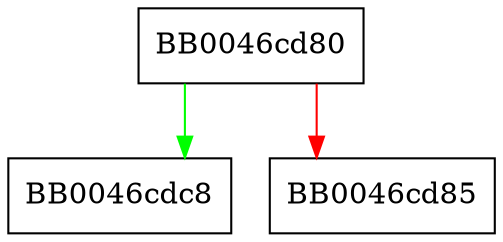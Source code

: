 digraph engine_close {
  node [shape="box"];
  graph [splines=ortho];
  BB0046cd80 -> BB0046cdc8 [color="green"];
  BB0046cd80 -> BB0046cd85 [color="red"];
}